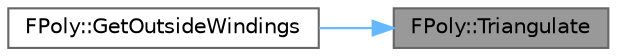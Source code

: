 digraph "FPoly::Triangulate"
{
 // INTERACTIVE_SVG=YES
 // LATEX_PDF_SIZE
  bgcolor="transparent";
  edge [fontname=Helvetica,fontsize=10,labelfontname=Helvetica,labelfontsize=10];
  node [fontname=Helvetica,fontsize=10,shape=box,height=0.2,width=0.4];
  rankdir="RL";
  Node1 [id="Node000001",label="FPoly::Triangulate",height=0.2,width=0.4,color="gray40", fillcolor="grey60", style="filled", fontcolor="black",tooltip="Breaks down this polygon into triangles."];
  Node1 -> Node2 [id="edge1_Node000001_Node000002",dir="back",color="steelblue1",style="solid",tooltip=" "];
  Node2 [id="Node000002",label="FPoly::GetOutsideWindings",height=0.2,width=0.4,color="grey40", fillcolor="white", style="filled",URL="$dd/dbb/classFPoly.html#a1cfcd08899aa2d7f6f84685714e8beb1",tooltip="Takes a set of polygons and returns a vertex array representing the outside winding for them."];
}
